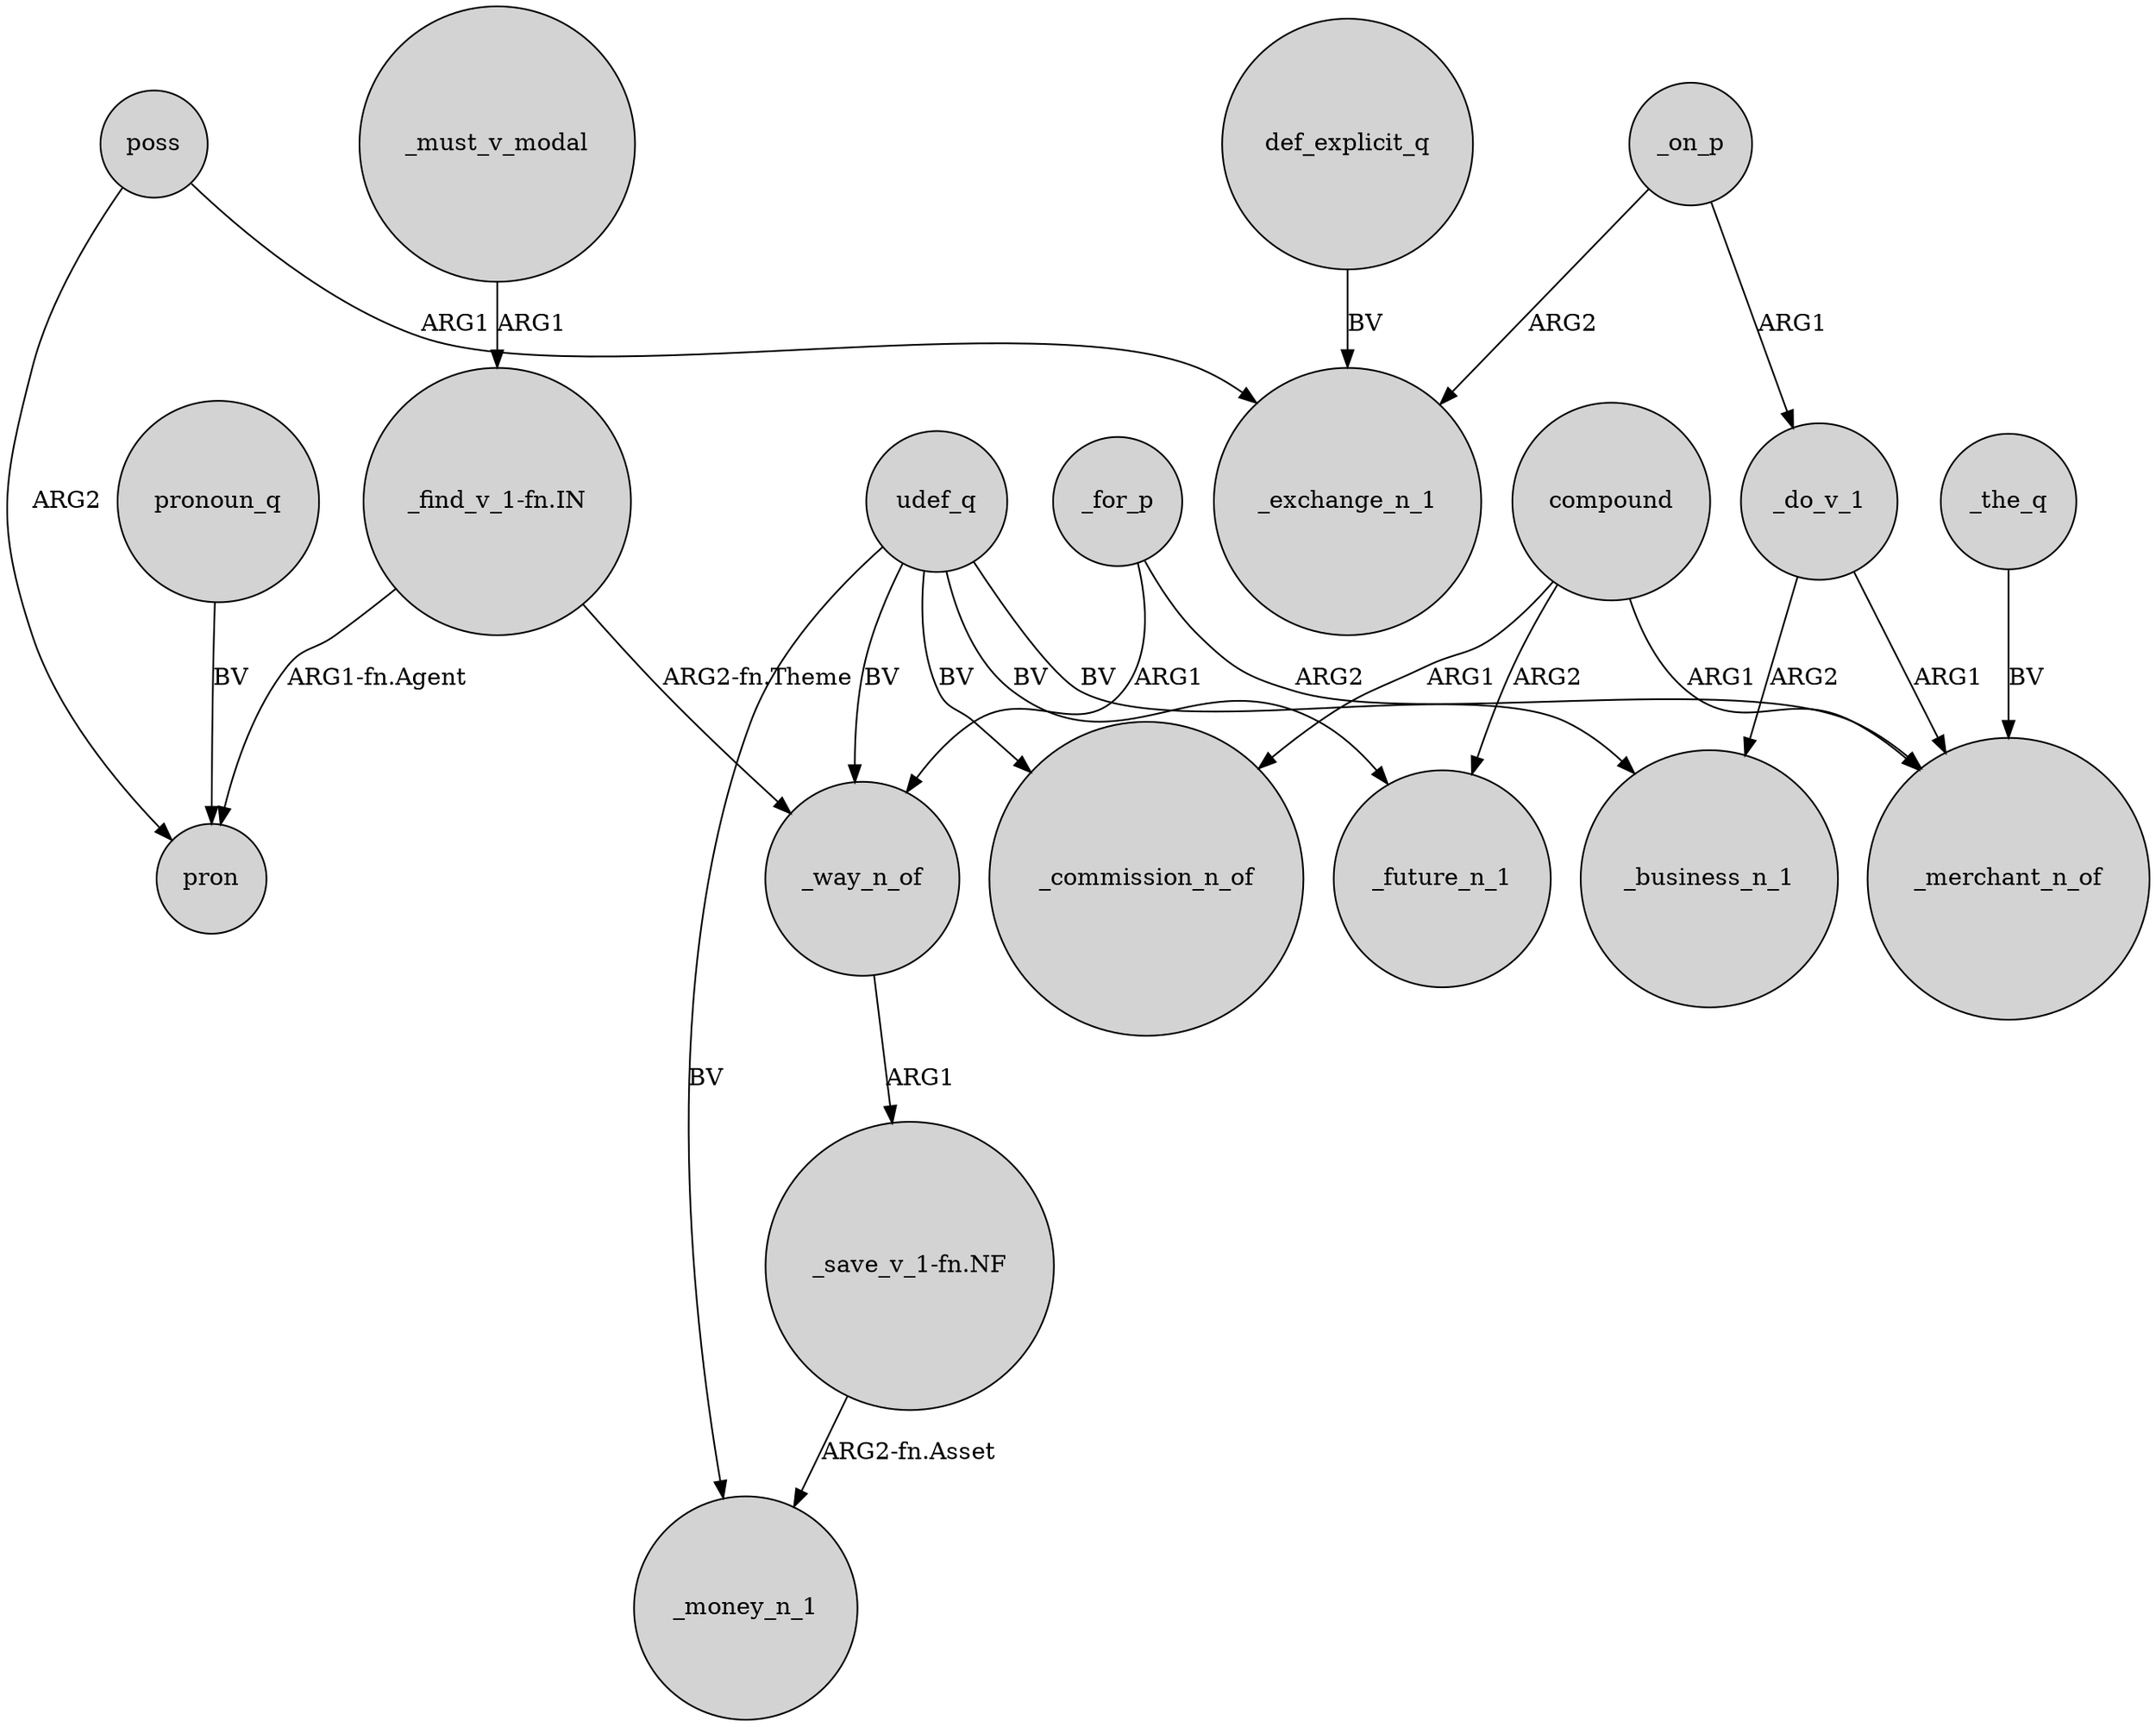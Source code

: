 digraph {
	node [shape=circle style=filled]
	udef_q -> _money_n_1 [label=BV]
	"_find_v_1-fn.IN" -> _way_n_of [label="ARG2-fn.Theme"]
	poss -> pron [label=ARG2]
	_must_v_modal -> "_find_v_1-fn.IN" [label=ARG1]
	"_save_v_1-fn.NF" -> _money_n_1 [label="ARG2-fn.Asset"]
	udef_q -> _way_n_of [label=BV]
	_the_q -> _merchant_n_of [label=BV]
	compound -> _future_n_1 [label=ARG2]
	poss -> _exchange_n_1 [label=ARG1]
	pronoun_q -> pron [label=BV]
	def_explicit_q -> _exchange_n_1 [label=BV]
	_for_p -> _way_n_of [label=ARG1]
	_on_p -> _do_v_1 [label=ARG1]
	udef_q -> _future_n_1 [label=BV]
	_do_v_1 -> _merchant_n_of [label=ARG1]
	compound -> _merchant_n_of [label=ARG1]
	compound -> _commission_n_of [label=ARG1]
	udef_q -> _commission_n_of [label=BV]
	_do_v_1 -> _business_n_1 [label=ARG2]
	udef_q -> _business_n_1 [label=BV]
	_on_p -> _exchange_n_1 [label=ARG2]
	"_find_v_1-fn.IN" -> pron [label="ARG1-fn.Agent"]
	_for_p -> _merchant_n_of [label=ARG2]
	_way_n_of -> "_save_v_1-fn.NF" [label=ARG1]
}
